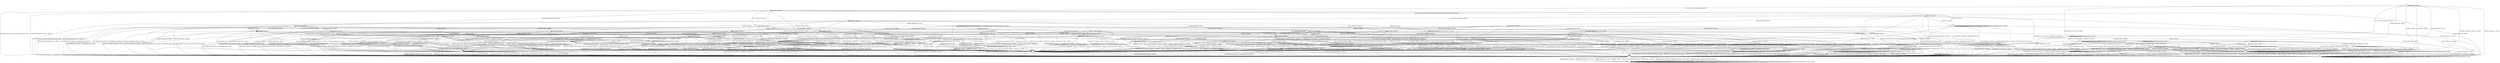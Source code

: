 digraph h12 {
s0 [label="s0"];
s1 [label="s1"];
s2 [label="s2"];
s6 [label="s6"];
s8 [label="s8"];
s35 [label="s35"];
s57 [label="s57"];
s3 [label="s3"];
s4 [label="s4"];
s7 [label="s7"];
s9 [label="s9"];
s10 [label="s10"];
s11 [label="s11"];
s13 [label="s13"];
s41 [label="s41"];
s42 [label="s42"];
s5 [label="s5"];
s12 [label="s12"];
s14 [label="s14"];
s15 [label="s15"];
s16 [label="s16"];
s29 [label="s29"];
s30 [label="s30"];
s36 [label="s36"];
s43 [label="s43"];
s47 [label="s47"];
s58 [label="s58"];
s59 [label="s59"];
s60 [label="s60"];
s17 [label="s17"];
s18 [label="s18"];
s19 [label="s19"];
s31 [label="s31"];
s32 [label="s32"];
s37 [label="s37"];
s38 [label="s38"];
s45 [label="s45"];
s48 [label="s48"];
s49 [label="s49"];
s50 [label="s50"];
s52 [label="s52"];
s56 [label="s56"];
s20 [label="s20"];
s21 [label="s21"];
s22 [label="s22"];
s23 [label="s23"];
s24 [label="s24"];
s25 [label="s25"];
s34 [label="s34"];
s39 [label="s39"];
s51 [label="s51"];
s53 [label="s53"];
s54 [label="s54"];
s26 [label="s26"];
s27 [label="s27"];
s33 [label="s33"];
s40 [label="s40"];
s44 [label="s44"];
s55 [label="s55"];
s28 [label="s28"];
s46 [label="s46"];
s0 -> s1 [label="RSA_CLIENT_HELLO / HELLO_VERIFY_REQUEST"];
s0 -> s2 [label="RSA_CLIENT_KEY_EXCHANGE / TIMEOUT"];
s0 -> s8 [label="CHANGE_CIPHER_SPEC / TIMEOUT"];
s0 -> s35 [label="FINISHED / TIMEOUT"];
s0 -> s0 [label="APPLICATION / TIMEOUT"];
s0 -> s35 [label="CERTIFICATE / TIMEOUT"];
s0 -> s57 [label="EMPTY_CERTIFICATE / TIMEOUT"];
s0 -> s35 [label="CERTIFICATE_VERIFY / TIMEOUT"];
s0 -> s6 [label="Alert(WARNING,CLOSE_NOTIFY) / TIMEOUT"];
s0 -> s6 [label="Alert(FATAL,UNEXPECTED_MESSAGE) / TIMEOUT"];
s1 -> s3 [label="RSA_CLIENT_HELLO / SERVER_HELLO,CERTIFICATE,CERTIFICATE_REQUEST,SERVER_HELLO_DONE"];
s1 -> s4 [label="RSA_CLIENT_KEY_EXCHANGE / TIMEOUT"];
s1 -> s8 [label="CHANGE_CIPHER_SPEC / TIMEOUT"];
s1 -> s9 [label="FINISHED / TIMEOUT"];
s1 -> s1 [label="APPLICATION / TIMEOUT"];
s1 -> s13 [label="CERTIFICATE / TIMEOUT"];
s1 -> s11 [label="EMPTY_CERTIFICATE / TIMEOUT"];
s1 -> s9 [label="CERTIFICATE_VERIFY / TIMEOUT"];
s1 -> s6 [label="Alert(WARNING,CLOSE_NOTIFY) / Alert(WARNING,CLOSE_NOTIFY)"];
s1 -> s6 [label="Alert(FATAL,UNEXPECTED_MESSAGE) / TIMEOUT"];
s2 -> s41 [label="RSA_CLIENT_HELLO / TIMEOUT"];
s2 -> s35 [label="RSA_CLIENT_KEY_EXCHANGE / TIMEOUT"];
s2 -> s10 [label="CHANGE_CIPHER_SPEC / TIMEOUT"];
s2 -> s42 [label="FINISHED / TIMEOUT"];
s2 -> s2 [label="APPLICATION / TIMEOUT"];
s2 -> s57 [label="CERTIFICATE / TIMEOUT"];
s2 -> s57 [label="EMPTY_CERTIFICATE / TIMEOUT"];
s2 -> s2 [label="CERTIFICATE_VERIFY / TIMEOUT"];
s2 -> s6 [label="Alert(WARNING,CLOSE_NOTIFY) / TIMEOUT"];
s2 -> s6 [label="Alert(FATAL,UNEXPECTED_MESSAGE) / TIMEOUT"];
s6 -> s7 [label="RSA_CLIENT_HELLO / TIMEOUT"];
s6 -> s7 [label="RSA_CLIENT_KEY_EXCHANGE / TIMEOUT"];
s6 -> s7 [label="CHANGE_CIPHER_SPEC / TIMEOUT"];
s6 -> s7 [label="FINISHED / TIMEOUT"];
s6 -> s7 [label="APPLICATION / TIMEOUT"];
s6 -> s7 [label="CERTIFICATE / TIMEOUT"];
s6 -> s7 [label="EMPTY_CERTIFICATE / TIMEOUT"];
s6 -> s7 [label="CERTIFICATE_VERIFY / TIMEOUT"];
s6 -> s7 [label="Alert(WARNING,CLOSE_NOTIFY) / TIMEOUT"];
s6 -> s7 [label="Alert(FATAL,UNEXPECTED_MESSAGE) / TIMEOUT"];
s8 -> s8 [label="RSA_CLIENT_HELLO / TIMEOUT"];
s8 -> s8 [label="RSA_CLIENT_KEY_EXCHANGE / TIMEOUT"];
s8 -> s8 [label="CHANGE_CIPHER_SPEC / TIMEOUT"];
s8 -> s8 [label="FINISHED / TIMEOUT"];
s8 -> s8 [label="APPLICATION / TIMEOUT"];
s8 -> s8 [label="CERTIFICATE / TIMEOUT"];
s8 -> s8 [label="EMPTY_CERTIFICATE / TIMEOUT"];
s8 -> s8 [label="CERTIFICATE_VERIFY / TIMEOUT"];
s8 -> s8 [label="Alert(WARNING,CLOSE_NOTIFY) / TIMEOUT"];
s8 -> s8 [label="Alert(FATAL,UNEXPECTED_MESSAGE) / TIMEOUT"];
s35 -> s35 [label="RSA_CLIENT_HELLO / TIMEOUT"];
s35 -> s35 [label="RSA_CLIENT_KEY_EXCHANGE / TIMEOUT"];
s35 -> s8 [label="CHANGE_CIPHER_SPEC / TIMEOUT"];
s35 -> s35 [label="FINISHED / TIMEOUT"];
s35 -> s35 [label="APPLICATION / TIMEOUT"];
s35 -> s35 [label="CERTIFICATE / TIMEOUT"];
s35 -> s35 [label="EMPTY_CERTIFICATE / TIMEOUT"];
s35 -> s35 [label="CERTIFICATE_VERIFY / TIMEOUT"];
s35 -> s6 [label="Alert(WARNING,CLOSE_NOTIFY) / TIMEOUT"];
s35 -> s6 [label="Alert(FATAL,UNEXPECTED_MESSAGE) / TIMEOUT"];
s57 -> s59 [label="RSA_CLIENT_HELLO / TIMEOUT"];
s57 -> s57 [label="RSA_CLIENT_KEY_EXCHANGE / TIMEOUT"];
s57 -> s10 [label="CHANGE_CIPHER_SPEC / TIMEOUT"];
s57 -> s60 [label="FINISHED / TIMEOUT"];
s57 -> s57 [label="APPLICATION / TIMEOUT"];
s57 -> s35 [label="CERTIFICATE / TIMEOUT"];
s57 -> s35 [label="EMPTY_CERTIFICATE / TIMEOUT"];
s57 -> s57 [label="CERTIFICATE_VERIFY / TIMEOUT"];
s57 -> s6 [label="Alert(WARNING,CLOSE_NOTIFY) / TIMEOUT"];
s57 -> s6 [label="Alert(FATAL,UNEXPECTED_MESSAGE) / TIMEOUT"];
s3 -> s6 [label="RSA_CLIENT_HELLO / Alert(FATAL,UNEXPECTED_MESSAGE)"];
s3 -> s14 [label="RSA_CLIENT_KEY_EXCHANGE / TIMEOUT"];
s3 -> s8 [label="CHANGE_CIPHER_SPEC / TIMEOUT"];
s3 -> s9 [label="FINISHED / TIMEOUT"];
s3 -> s3 [label="APPLICATION / TIMEOUT"];
s3 -> s13 [label="CERTIFICATE / TIMEOUT"];
s3 -> s29 [label="EMPTY_CERTIFICATE / TIMEOUT"];
s3 -> s9 [label="CERTIFICATE_VERIFY / TIMEOUT"];
s3 -> s6 [label="Alert(WARNING,CLOSE_NOTIFY) / Alert(WARNING,CLOSE_NOTIFY)"];
s3 -> s6 [label="Alert(FATAL,UNEXPECTED_MESSAGE) / TIMEOUT"];
s4 -> s15 [label="RSA_CLIENT_HELLO / TIMEOUT"];
s4 -> s9 [label="RSA_CLIENT_KEY_EXCHANGE / TIMEOUT"];
s4 -> s5 [label="CHANGE_CIPHER_SPEC / TIMEOUT"];
s4 -> s12 [label="FINISHED / TIMEOUT"];
s4 -> s4 [label="APPLICATION / TIMEOUT"];
s4 -> s47 [label="CERTIFICATE / TIMEOUT"];
s4 -> s47 [label="EMPTY_CERTIFICATE / TIMEOUT"];
s4 -> s36 [label="CERTIFICATE_VERIFY / TIMEOUT"];
s4 -> s6 [label="Alert(WARNING,CLOSE_NOTIFY) / Alert(WARNING,CLOSE_NOTIFY)"];
s4 -> s6 [label="Alert(FATAL,UNEXPECTED_MESSAGE) / TIMEOUT"];
s7 -> s7 [label="RSA_CLIENT_HELLO / SOCKET_CLOSED"];
s7 -> s7 [label="RSA_CLIENT_KEY_EXCHANGE / SOCKET_CLOSED"];
s7 -> s7 [label="CHANGE_CIPHER_SPEC / SOCKET_CLOSED"];
s7 -> s7 [label="FINISHED / SOCKET_CLOSED"];
s7 -> s7 [label="APPLICATION / SOCKET_CLOSED"];
s7 -> s7 [label="CERTIFICATE / SOCKET_CLOSED"];
s7 -> s7 [label="EMPTY_CERTIFICATE / SOCKET_CLOSED"];
s7 -> s7 [label="CERTIFICATE_VERIFY / SOCKET_CLOSED"];
s7 -> s7 [label="Alert(WARNING,CLOSE_NOTIFY) / SOCKET_CLOSED"];
s7 -> s7 [label="Alert(FATAL,UNEXPECTED_MESSAGE) / SOCKET_CLOSED"];
s9 -> s9 [label="RSA_CLIENT_HELLO / TIMEOUT"];
s9 -> s9 [label="RSA_CLIENT_KEY_EXCHANGE / TIMEOUT"];
s9 -> s8 [label="CHANGE_CIPHER_SPEC / TIMEOUT"];
s9 -> s9 [label="FINISHED / TIMEOUT"];
s9 -> s9 [label="APPLICATION / TIMEOUT"];
s9 -> s9 [label="CERTIFICATE / TIMEOUT"];
s9 -> s9 [label="EMPTY_CERTIFICATE / TIMEOUT"];
s9 -> s9 [label="CERTIFICATE_VERIFY / TIMEOUT"];
s9 -> s6 [label="Alert(WARNING,CLOSE_NOTIFY) / Alert(WARNING,CLOSE_NOTIFY)"];
s9 -> s6 [label="Alert(FATAL,UNEXPECTED_MESSAGE) / TIMEOUT"];
s10 -> s6 [label="RSA_CLIENT_HELLO / TIMEOUT"];
s10 -> s6 [label="RSA_CLIENT_KEY_EXCHANGE / TIMEOUT"];
s10 -> s8 [label="CHANGE_CIPHER_SPEC / TIMEOUT"];
s10 -> s6 [label="FINISHED / TIMEOUT"];
s10 -> s10 [label="APPLICATION / TIMEOUT"];
s10 -> s6 [label="CERTIFICATE / TIMEOUT"];
s10 -> s6 [label="EMPTY_CERTIFICATE / TIMEOUT"];
s10 -> s6 [label="CERTIFICATE_VERIFY / TIMEOUT"];
s10 -> s10 [label="Alert(WARNING,CLOSE_NOTIFY) / TIMEOUT"];
s10 -> s10 [label="Alert(FATAL,UNEXPECTED_MESSAGE) / TIMEOUT"];
s11 -> s16 [label="RSA_CLIENT_HELLO / TIMEOUT"];
s11 -> s47 [label="RSA_CLIENT_KEY_EXCHANGE / TIMEOUT"];
s11 -> s5 [label="CHANGE_CIPHER_SPEC / TIMEOUT"];
s11 -> s30 [label="FINISHED / TIMEOUT"];
s11 -> s11 [label="APPLICATION / TIMEOUT"];
s11 -> s9 [label="CERTIFICATE / TIMEOUT"];
s11 -> s9 [label="EMPTY_CERTIFICATE / TIMEOUT"];
s11 -> s43 [label="CERTIFICATE_VERIFY / TIMEOUT"];
s11 -> s6 [label="Alert(WARNING,CLOSE_NOTIFY) / Alert(WARNING,CLOSE_NOTIFY)"];
s11 -> s6 [label="Alert(FATAL,UNEXPECTED_MESSAGE) / TIMEOUT"];
s13 -> s13 [label="RSA_CLIENT_HELLO / TIMEOUT"];
s13 -> s13 [label="RSA_CLIENT_KEY_EXCHANGE / TIMEOUT"];
s13 -> s8 [label="CHANGE_CIPHER_SPEC / TIMEOUT"];
s13 -> s13 [label="FINISHED / TIMEOUT"];
s13 -> s13 [label="APPLICATION / TIMEOUT"];
s13 -> s9 [label="CERTIFICATE / TIMEOUT"];
s13 -> s9 [label="EMPTY_CERTIFICATE / TIMEOUT"];
s13 -> s43 [label="CERTIFICATE_VERIFY / TIMEOUT"];
s13 -> s6 [label="Alert(WARNING,CLOSE_NOTIFY) / Alert(WARNING,CLOSE_NOTIFY)"];
s13 -> s6 [label="Alert(FATAL,UNEXPECTED_MESSAGE) / TIMEOUT"];
s41 -> s35 [label="RSA_CLIENT_HELLO / TIMEOUT"];
s41 -> s35 [label="RSA_CLIENT_KEY_EXCHANGE / TIMEOUT"];
s41 -> s10 [label="CHANGE_CIPHER_SPEC / TIMEOUT"];
s41 -> s58 [label="FINISHED / TIMEOUT"];
s41 -> s41 [label="APPLICATION / TIMEOUT"];
s41 -> s59 [label="CERTIFICATE / TIMEOUT"];
s41 -> s59 [label="EMPTY_CERTIFICATE / TIMEOUT"];
s41 -> s41 [label="CERTIFICATE_VERIFY / TIMEOUT"];
s41 -> s6 [label="Alert(WARNING,CLOSE_NOTIFY) / TIMEOUT"];
s41 -> s6 [label="Alert(FATAL,UNEXPECTED_MESSAGE) / TIMEOUT"];
s42 -> s58 [label="RSA_CLIENT_HELLO / TIMEOUT"];
s42 -> s35 [label="RSA_CLIENT_KEY_EXCHANGE / TIMEOUT"];
s42 -> s10 [label="CHANGE_CIPHER_SPEC / TIMEOUT"];
s42 -> s35 [label="FINISHED / TIMEOUT"];
s42 -> s42 [label="APPLICATION / TIMEOUT"];
s42 -> s60 [label="CERTIFICATE / TIMEOUT"];
s42 -> s60 [label="EMPTY_CERTIFICATE / TIMEOUT"];
s42 -> s42 [label="CERTIFICATE_VERIFY / TIMEOUT"];
s42 -> s6 [label="Alert(WARNING,CLOSE_NOTIFY) / TIMEOUT"];
s42 -> s6 [label="Alert(FATAL,UNEXPECTED_MESSAGE) / TIMEOUT"];
s5 -> s6 [label="RSA_CLIENT_HELLO / Alert(FATAL,UNEXPECTED_MESSAGE)"];
s5 -> s6 [label="RSA_CLIENT_KEY_EXCHANGE / Alert(FATAL,UNEXPECTED_MESSAGE)"];
s5 -> s8 [label="CHANGE_CIPHER_SPEC / TIMEOUT"];
s5 -> s6 [label="FINISHED / Alert(FATAL,UNEXPECTED_MESSAGE)"];
s5 -> s5 [label="APPLICATION / TIMEOUT"];
s5 -> s6 [label="CERTIFICATE / Alert(FATAL,UNEXPECTED_MESSAGE)"];
s5 -> s6 [label="EMPTY_CERTIFICATE / Alert(FATAL,UNEXPECTED_MESSAGE)"];
s5 -> s6 [label="CERTIFICATE_VERIFY / Alert(FATAL,UNEXPECTED_MESSAGE)"];
s5 -> s5 [label="Alert(WARNING,CLOSE_NOTIFY) / TIMEOUT"];
s5 -> s5 [label="Alert(FATAL,UNEXPECTED_MESSAGE) / TIMEOUT"];
s12 -> s17 [label="RSA_CLIENT_HELLO / TIMEOUT"];
s12 -> s9 [label="RSA_CLIENT_KEY_EXCHANGE / TIMEOUT"];
s12 -> s5 [label="CHANGE_CIPHER_SPEC / TIMEOUT"];
s12 -> s9 [label="FINISHED / TIMEOUT"];
s12 -> s12 [label="APPLICATION / TIMEOUT"];
s12 -> s48 [label="CERTIFICATE / TIMEOUT"];
s12 -> s48 [label="EMPTY_CERTIFICATE / TIMEOUT"];
s12 -> s37 [label="CERTIFICATE_VERIFY / TIMEOUT"];
s12 -> s6 [label="Alert(WARNING,CLOSE_NOTIFY) / Alert(WARNING,CLOSE_NOTIFY)"];
s12 -> s6 [label="Alert(FATAL,UNEXPECTED_MESSAGE) / TIMEOUT"];
s14 -> s15 [label="RSA_CLIENT_HELLO / TIMEOUT"];
s14 -> s9 [label="RSA_CLIENT_KEY_EXCHANGE / TIMEOUT"];
s14 -> s18 [label="CHANGE_CIPHER_SPEC / TIMEOUT"];
s14 -> s12 [label="FINISHED / TIMEOUT"];
s14 -> s14 [label="APPLICATION / TIMEOUT"];
s14 -> s31 [label="CERTIFICATE / TIMEOUT"];
s14 -> s38 [label="EMPTY_CERTIFICATE / TIMEOUT"];
s14 -> s19 [label="CERTIFICATE_VERIFY / TIMEOUT"];
s14 -> s6 [label="Alert(WARNING,CLOSE_NOTIFY) / Alert(WARNING,CLOSE_NOTIFY)"];
s14 -> s6 [label="Alert(FATAL,UNEXPECTED_MESSAGE) / TIMEOUT"];
s15 -> s9 [label="RSA_CLIENT_HELLO / TIMEOUT"];
s15 -> s9 [label="RSA_CLIENT_KEY_EXCHANGE / TIMEOUT"];
s15 -> s5 [label="CHANGE_CIPHER_SPEC / TIMEOUT"];
s15 -> s17 [label="FINISHED / TIMEOUT"];
s15 -> s15 [label="APPLICATION / TIMEOUT"];
s15 -> s52 [label="CERTIFICATE / TIMEOUT"];
s15 -> s52 [label="EMPTY_CERTIFICATE / TIMEOUT"];
s15 -> s56 [label="CERTIFICATE_VERIFY / TIMEOUT"];
s15 -> s6 [label="Alert(WARNING,CLOSE_NOTIFY) / Alert(WARNING,CLOSE_NOTIFY)"];
s15 -> s6 [label="Alert(FATAL,UNEXPECTED_MESSAGE) / TIMEOUT"];
s16 -> s9 [label="RSA_CLIENT_HELLO / TIMEOUT"];
s16 -> s52 [label="RSA_CLIENT_KEY_EXCHANGE / TIMEOUT"];
s16 -> s5 [label="CHANGE_CIPHER_SPEC / TIMEOUT"];
s16 -> s32 [label="FINISHED / TIMEOUT"];
s16 -> s16 [label="APPLICATION / TIMEOUT"];
s16 -> s9 [label="CERTIFICATE / TIMEOUT"];
s16 -> s9 [label="EMPTY_CERTIFICATE / TIMEOUT"];
s16 -> s16 [label="CERTIFICATE_VERIFY / TIMEOUT"];
s16 -> s6 [label="Alert(WARNING,CLOSE_NOTIFY) / Alert(WARNING,CLOSE_NOTIFY)"];
s16 -> s6 [label="Alert(FATAL,UNEXPECTED_MESSAGE) / TIMEOUT"];
s29 -> s16 [label="RSA_CLIENT_HELLO / TIMEOUT"];
s29 -> s38 [label="RSA_CLIENT_KEY_EXCHANGE / TIMEOUT"];
s29 -> s5 [label="CHANGE_CIPHER_SPEC / TIMEOUT"];
s29 -> s30 [label="FINISHED / TIMEOUT"];
s29 -> s29 [label="APPLICATION / TIMEOUT"];
s29 -> s9 [label="CERTIFICATE / TIMEOUT"];
s29 -> s9 [label="EMPTY_CERTIFICATE / TIMEOUT"];
s29 -> s49 [label="CERTIFICATE_VERIFY / TIMEOUT"];
s29 -> s6 [label="Alert(WARNING,CLOSE_NOTIFY) / Alert(WARNING,CLOSE_NOTIFY)"];
s29 -> s6 [label="Alert(FATAL,UNEXPECTED_MESSAGE) / TIMEOUT"];
s30 -> s32 [label="RSA_CLIENT_HELLO / TIMEOUT"];
s30 -> s48 [label="RSA_CLIENT_KEY_EXCHANGE / TIMEOUT"];
s30 -> s5 [label="CHANGE_CIPHER_SPEC / TIMEOUT"];
s30 -> s9 [label="FINISHED / TIMEOUT"];
s30 -> s30 [label="APPLICATION / TIMEOUT"];
s30 -> s9 [label="CERTIFICATE / TIMEOUT"];
s30 -> s9 [label="EMPTY_CERTIFICATE / TIMEOUT"];
s30 -> s45 [label="CERTIFICATE_VERIFY / TIMEOUT"];
s30 -> s6 [label="Alert(WARNING,CLOSE_NOTIFY) / Alert(WARNING,CLOSE_NOTIFY)"];
s30 -> s6 [label="Alert(FATAL,UNEXPECTED_MESSAGE) / TIMEOUT"];
s36 -> s56 [label="RSA_CLIENT_HELLO / TIMEOUT"];
s36 -> s9 [label="RSA_CLIENT_KEY_EXCHANGE / TIMEOUT"];
s36 -> s5 [label="CHANGE_CIPHER_SPEC / TIMEOUT"];
s36 -> s37 [label="FINISHED / TIMEOUT"];
s36 -> s36 [label="APPLICATION / TIMEOUT"];
s36 -> s50 [label="CERTIFICATE / TIMEOUT"];
s36 -> s50 [label="EMPTY_CERTIFICATE / TIMEOUT"];
s36 -> s9 [label="CERTIFICATE_VERIFY / TIMEOUT"];
s36 -> s6 [label="Alert(WARNING,CLOSE_NOTIFY) / Alert(WARNING,CLOSE_NOTIFY)"];
s36 -> s6 [label="Alert(FATAL,UNEXPECTED_MESSAGE) / TIMEOUT"];
s43 -> s16 [label="RSA_CLIENT_HELLO / TIMEOUT"];
s43 -> s50 [label="RSA_CLIENT_KEY_EXCHANGE / TIMEOUT"];
s43 -> s5 [label="CHANGE_CIPHER_SPEC / TIMEOUT"];
s43 -> s45 [label="FINISHED / TIMEOUT"];
s43 -> s43 [label="APPLICATION / TIMEOUT"];
s43 -> s9 [label="CERTIFICATE / TIMEOUT"];
s43 -> s9 [label="EMPTY_CERTIFICATE / TIMEOUT"];
s43 -> s9 [label="CERTIFICATE_VERIFY / TIMEOUT"];
s43 -> s6 [label="Alert(WARNING,CLOSE_NOTIFY) / Alert(WARNING,CLOSE_NOTIFY)"];
s43 -> s6 [label="Alert(FATAL,UNEXPECTED_MESSAGE) / TIMEOUT"];
s47 -> s52 [label="RSA_CLIENT_HELLO / TIMEOUT"];
s47 -> s9 [label="RSA_CLIENT_KEY_EXCHANGE / TIMEOUT"];
s47 -> s5 [label="CHANGE_CIPHER_SPEC / TIMEOUT"];
s47 -> s48 [label="FINISHED / TIMEOUT"];
s47 -> s47 [label="APPLICATION / TIMEOUT"];
s47 -> s9 [label="CERTIFICATE / TIMEOUT"];
s47 -> s9 [label="EMPTY_CERTIFICATE / TIMEOUT"];
s47 -> s50 [label="CERTIFICATE_VERIFY / TIMEOUT"];
s47 -> s6 [label="Alert(WARNING,CLOSE_NOTIFY) / Alert(WARNING,CLOSE_NOTIFY)"];
s47 -> s6 [label="Alert(FATAL,UNEXPECTED_MESSAGE) / TIMEOUT"];
s58 -> s35 [label="RSA_CLIENT_HELLO / TIMEOUT"];
s58 -> s35 [label="RSA_CLIENT_KEY_EXCHANGE / TIMEOUT"];
s58 -> s10 [label="CHANGE_CIPHER_SPEC / TIMEOUT"];
s58 -> s35 [label="FINISHED / TIMEOUT"];
s58 -> s58 [label="APPLICATION / TIMEOUT"];
s58 -> s35 [label="CERTIFICATE / TIMEOUT"];
s58 -> s35 [label="EMPTY_CERTIFICATE / TIMEOUT"];
s58 -> s58 [label="CERTIFICATE_VERIFY / TIMEOUT"];
s58 -> s6 [label="Alert(WARNING,CLOSE_NOTIFY) / TIMEOUT"];
s58 -> s6 [label="Alert(FATAL,UNEXPECTED_MESSAGE) / TIMEOUT"];
s59 -> s35 [label="RSA_CLIENT_HELLO / TIMEOUT"];
s59 -> s35 [label="RSA_CLIENT_KEY_EXCHANGE / TIMEOUT"];
s59 -> s10 [label="CHANGE_CIPHER_SPEC / TIMEOUT"];
s59 -> s35 [label="FINISHED / TIMEOUT"];
s59 -> s59 [label="APPLICATION / TIMEOUT"];
s59 -> s35 [label="CERTIFICATE / TIMEOUT"];
s59 -> s35 [label="EMPTY_CERTIFICATE / TIMEOUT"];
s59 -> s59 [label="CERTIFICATE_VERIFY / TIMEOUT"];
s59 -> s6 [label="Alert(WARNING,CLOSE_NOTIFY) / TIMEOUT"];
s59 -> s6 [label="Alert(FATAL,UNEXPECTED_MESSAGE) / TIMEOUT"];
s60 -> s35 [label="RSA_CLIENT_HELLO / TIMEOUT"];
s60 -> s35 [label="RSA_CLIENT_KEY_EXCHANGE / TIMEOUT"];
s60 -> s10 [label="CHANGE_CIPHER_SPEC / TIMEOUT"];
s60 -> s35 [label="FINISHED / TIMEOUT"];
s60 -> s60 [label="APPLICATION / TIMEOUT"];
s60 -> s35 [label="CERTIFICATE / TIMEOUT"];
s60 -> s35 [label="EMPTY_CERTIFICATE / TIMEOUT"];
s60 -> s60 [label="CERTIFICATE_VERIFY / TIMEOUT"];
s60 -> s6 [label="Alert(WARNING,CLOSE_NOTIFY) / TIMEOUT"];
s60 -> s6 [label="Alert(FATAL,UNEXPECTED_MESSAGE) / TIMEOUT"];
s17 -> s9 [label="RSA_CLIENT_HELLO / TIMEOUT"];
s17 -> s9 [label="RSA_CLIENT_KEY_EXCHANGE / TIMEOUT"];
s17 -> s5 [label="CHANGE_CIPHER_SPEC / TIMEOUT"];
s17 -> s9 [label="FINISHED / TIMEOUT"];
s17 -> s17 [label="APPLICATION / TIMEOUT"];
s17 -> s53 [label="CERTIFICATE / TIMEOUT"];
s17 -> s53 [label="EMPTY_CERTIFICATE / TIMEOUT"];
s17 -> s17 [label="CERTIFICATE_VERIFY / TIMEOUT"];
s17 -> s6 [label="Alert(WARNING,CLOSE_NOTIFY) / Alert(WARNING,CLOSE_NOTIFY)"];
s17 -> s6 [label="Alert(FATAL,UNEXPECTED_MESSAGE) / TIMEOUT"];
s18 -> s15 [label="RSA_CLIENT_HELLO / TIMEOUT"];
s18 -> s9 [label="RSA_CLIENT_KEY_EXCHANGE / TIMEOUT"];
s18 -> s8 [label="CHANGE_CIPHER_SPEC / TIMEOUT"];
s18 -> s20 [label="FINISHED / CHANGE_CIPHER_SPEC,FINISHED,CHANGE_CIPHER_SPEC,FINISHED"];
s18 -> s18 [label="APPLICATION / TIMEOUT"];
s18 -> s21 [label="CERTIFICATE / TIMEOUT"];
s18 -> s22 [label="EMPTY_CERTIFICATE / TIMEOUT"];
s18 -> s19 [label="CERTIFICATE_VERIFY / TIMEOUT"];
s18 -> s18 [label="Alert(WARNING,CLOSE_NOTIFY) / TIMEOUT"];
s18 -> s18 [label="Alert(FATAL,UNEXPECTED_MESSAGE) / TIMEOUT"];
s19 -> s39 [label="RSA_CLIENT_HELLO / TIMEOUT"];
s19 -> s9 [label="RSA_CLIENT_KEY_EXCHANGE / TIMEOUT"];
s19 -> s23 [label="CHANGE_CIPHER_SPEC / TIMEOUT"];
s19 -> s24 [label="FINISHED / TIMEOUT"];
s19 -> s19 [label="APPLICATION / TIMEOUT"];
s19 -> s25 [label="CERTIFICATE / TIMEOUT"];
s19 -> s25 [label="EMPTY_CERTIFICATE / TIMEOUT"];
s19 -> s9 [label="CERTIFICATE_VERIFY / TIMEOUT"];
s19 -> s6 [label="Alert(WARNING,CLOSE_NOTIFY) / Alert(WARNING,CLOSE_NOTIFY)"];
s19 -> s6 [label="Alert(FATAL,UNEXPECTED_MESSAGE) / TIMEOUT"];
s31 -> s52 [label="RSA_CLIENT_HELLO / TIMEOUT"];
s31 -> s9 [label="RSA_CLIENT_KEY_EXCHANGE / TIMEOUT"];
s31 -> s34 [label="CHANGE_CIPHER_SPEC / TIMEOUT"];
s31 -> s48 [label="FINISHED / TIMEOUT"];
s31 -> s31 [label="APPLICATION / TIMEOUT"];
s31 -> s9 [label="CERTIFICATE / TIMEOUT"];
s31 -> s9 [label="EMPTY_CERTIFICATE / TIMEOUT"];
s31 -> s31 [label="CERTIFICATE_VERIFY / TIMEOUT"];
s31 -> s6 [label="Alert(WARNING,CLOSE_NOTIFY) / Alert(WARNING,CLOSE_NOTIFY)"];
s31 -> s6 [label="Alert(FATAL,UNEXPECTED_MESSAGE) / TIMEOUT"];
s32 -> s9 [label="RSA_CLIENT_HELLO / TIMEOUT"];
s32 -> s53 [label="RSA_CLIENT_KEY_EXCHANGE / TIMEOUT"];
s32 -> s5 [label="CHANGE_CIPHER_SPEC / TIMEOUT"];
s32 -> s9 [label="FINISHED / TIMEOUT"];
s32 -> s32 [label="APPLICATION / TIMEOUT"];
s32 -> s9 [label="CERTIFICATE / TIMEOUT"];
s32 -> s9 [label="EMPTY_CERTIFICATE / TIMEOUT"];
s32 -> s32 [label="CERTIFICATE_VERIFY / TIMEOUT"];
s32 -> s6 [label="Alert(WARNING,CLOSE_NOTIFY) / Alert(WARNING,CLOSE_NOTIFY)"];
s32 -> s6 [label="Alert(FATAL,UNEXPECTED_MESSAGE) / TIMEOUT"];
s37 -> s17 [label="RSA_CLIENT_HELLO / TIMEOUT"];
s37 -> s9 [label="RSA_CLIENT_KEY_EXCHANGE / TIMEOUT"];
s37 -> s5 [label="CHANGE_CIPHER_SPEC / TIMEOUT"];
s37 -> s9 [label="FINISHED / TIMEOUT"];
s37 -> s37 [label="APPLICATION / TIMEOUT"];
s37 -> s51 [label="CERTIFICATE / TIMEOUT"];
s37 -> s51 [label="EMPTY_CERTIFICATE / TIMEOUT"];
s37 -> s9 [label="CERTIFICATE_VERIFY / TIMEOUT"];
s37 -> s6 [label="Alert(WARNING,CLOSE_NOTIFY) / Alert(WARNING,CLOSE_NOTIFY)"];
s37 -> s6 [label="Alert(FATAL,UNEXPECTED_MESSAGE) / TIMEOUT"];
s38 -> s52 [label="RSA_CLIENT_HELLO / TIMEOUT"];
s38 -> s9 [label="RSA_CLIENT_KEY_EXCHANGE / TIMEOUT"];
s38 -> s34 [label="CHANGE_CIPHER_SPEC / TIMEOUT"];
s38 -> s48 [label="FINISHED / TIMEOUT"];
s38 -> s38 [label="APPLICATION / TIMEOUT"];
s38 -> s9 [label="CERTIFICATE / TIMEOUT"];
s38 -> s9 [label="EMPTY_CERTIFICATE / TIMEOUT"];
s38 -> s25 [label="CERTIFICATE_VERIFY / TIMEOUT"];
s38 -> s6 [label="Alert(WARNING,CLOSE_NOTIFY) / Alert(WARNING,CLOSE_NOTIFY)"];
s38 -> s6 [label="Alert(FATAL,UNEXPECTED_MESSAGE) / TIMEOUT"];
s45 -> s32 [label="RSA_CLIENT_HELLO / TIMEOUT"];
s45 -> s51 [label="RSA_CLIENT_KEY_EXCHANGE / TIMEOUT"];
s45 -> s5 [label="CHANGE_CIPHER_SPEC / TIMEOUT"];
s45 -> s9 [label="FINISHED / TIMEOUT"];
s45 -> s45 [label="APPLICATION / TIMEOUT"];
s45 -> s9 [label="CERTIFICATE / TIMEOUT"];
s45 -> s9 [label="EMPTY_CERTIFICATE / TIMEOUT"];
s45 -> s9 [label="CERTIFICATE_VERIFY / TIMEOUT"];
s45 -> s6 [label="Alert(WARNING,CLOSE_NOTIFY) / Alert(WARNING,CLOSE_NOTIFY)"];
s45 -> s6 [label="Alert(FATAL,UNEXPECTED_MESSAGE) / TIMEOUT"];
s48 -> s53 [label="RSA_CLIENT_HELLO / TIMEOUT"];
s48 -> s9 [label="RSA_CLIENT_KEY_EXCHANGE / TIMEOUT"];
s48 -> s5 [label="CHANGE_CIPHER_SPEC / TIMEOUT"];
s48 -> s9 [label="FINISHED / TIMEOUT"];
s48 -> s48 [label="APPLICATION / TIMEOUT"];
s48 -> s9 [label="CERTIFICATE / TIMEOUT"];
s48 -> s9 [label="EMPTY_CERTIFICATE / TIMEOUT"];
s48 -> s51 [label="CERTIFICATE_VERIFY / TIMEOUT"];
s48 -> s6 [label="Alert(WARNING,CLOSE_NOTIFY) / Alert(WARNING,CLOSE_NOTIFY)"];
s48 -> s6 [label="Alert(FATAL,UNEXPECTED_MESSAGE) / TIMEOUT"];
s49 -> s54 [label="RSA_CLIENT_HELLO / TIMEOUT"];
s49 -> s25 [label="RSA_CLIENT_KEY_EXCHANGE / TIMEOUT"];
s49 -> s23 [label="CHANGE_CIPHER_SPEC / TIMEOUT"];
s49 -> s49 [label="FINISHED / TIMEOUT"];
s49 -> s49 [label="APPLICATION / TIMEOUT"];
s49 -> s9 [label="CERTIFICATE / TIMEOUT"];
s49 -> s9 [label="EMPTY_CERTIFICATE / TIMEOUT"];
s49 -> s9 [label="CERTIFICATE_VERIFY / TIMEOUT"];
s49 -> s6 [label="Alert(WARNING,CLOSE_NOTIFY) / Alert(WARNING,CLOSE_NOTIFY)"];
s49 -> s6 [label="Alert(FATAL,UNEXPECTED_MESSAGE) / TIMEOUT"];
s50 -> s52 [label="RSA_CLIENT_HELLO / TIMEOUT"];
s50 -> s9 [label="RSA_CLIENT_KEY_EXCHANGE / TIMEOUT"];
s50 -> s5 [label="CHANGE_CIPHER_SPEC / TIMEOUT"];
s50 -> s51 [label="FINISHED / TIMEOUT"];
s50 -> s50 [label="APPLICATION / TIMEOUT"];
s50 -> s9 [label="CERTIFICATE / TIMEOUT"];
s50 -> s9 [label="EMPTY_CERTIFICATE / TIMEOUT"];
s50 -> s9 [label="CERTIFICATE_VERIFY / TIMEOUT"];
s50 -> s6 [label="Alert(WARNING,CLOSE_NOTIFY) / Alert(WARNING,CLOSE_NOTIFY)"];
s50 -> s6 [label="Alert(FATAL,UNEXPECTED_MESSAGE) / TIMEOUT"];
s52 -> s9 [label="RSA_CLIENT_HELLO / TIMEOUT"];
s52 -> s9 [label="RSA_CLIENT_KEY_EXCHANGE / TIMEOUT"];
s52 -> s5 [label="CHANGE_CIPHER_SPEC / TIMEOUT"];
s52 -> s53 [label="FINISHED / TIMEOUT"];
s52 -> s52 [label="APPLICATION / TIMEOUT"];
s52 -> s9 [label="CERTIFICATE / TIMEOUT"];
s52 -> s9 [label="EMPTY_CERTIFICATE / TIMEOUT"];
s52 -> s52 [label="CERTIFICATE_VERIFY / TIMEOUT"];
s52 -> s6 [label="Alert(WARNING,CLOSE_NOTIFY) / Alert(WARNING,CLOSE_NOTIFY)"];
s52 -> s6 [label="Alert(FATAL,UNEXPECTED_MESSAGE) / TIMEOUT"];
s56 -> s9 [label="RSA_CLIENT_HELLO / TIMEOUT"];
s56 -> s9 [label="RSA_CLIENT_KEY_EXCHANGE / TIMEOUT"];
s56 -> s5 [label="CHANGE_CIPHER_SPEC / TIMEOUT"];
s56 -> s17 [label="FINISHED / TIMEOUT"];
s56 -> s56 [label="APPLICATION / TIMEOUT"];
s56 -> s52 [label="CERTIFICATE / TIMEOUT"];
s56 -> s52 [label="EMPTY_CERTIFICATE / TIMEOUT"];
s56 -> s9 [label="CERTIFICATE_VERIFY / TIMEOUT"];
s56 -> s6 [label="Alert(WARNING,CLOSE_NOTIFY) / Alert(WARNING,CLOSE_NOTIFY)"];
s56 -> s6 [label="Alert(FATAL,UNEXPECTED_MESSAGE) / TIMEOUT"];
s20 -> s20 [label="RSA_CLIENT_HELLO / TIMEOUT"];
s20 -> s20 [label="RSA_CLIENT_KEY_EXCHANGE / TIMEOUT"];
s20 -> s8 [label="CHANGE_CIPHER_SPEC / TIMEOUT"];
s20 -> s20 [label="FINISHED / TIMEOUT"];
s20 -> s6 [label="APPLICATION / APPLICATION"];
s20 -> s20 [label="CERTIFICATE / TIMEOUT"];
s20 -> s20 [label="EMPTY_CERTIFICATE / TIMEOUT"];
s20 -> s20 [label="CERTIFICATE_VERIFY / TIMEOUT"];
s20 -> s6 [label="Alert(WARNING,CLOSE_NOTIFY) / TIMEOUT"];
s20 -> s6 [label="Alert(FATAL,UNEXPECTED_MESSAGE) / TIMEOUT"];
s21 -> s52 [label="RSA_CLIENT_HELLO / TIMEOUT"];
s21 -> s9 [label="RSA_CLIENT_KEY_EXCHANGE / TIMEOUT"];
s21 -> s5 [label="CHANGE_CIPHER_SPEC / TIMEOUT"];
s21 -> s26 [label="FINISHED / TIMEOUT"];
s21 -> s9 [label="APPLICATION / TIMEOUT"];
s21 -> s9 [label="CERTIFICATE / TIMEOUT"];
s21 -> s9 [label="EMPTY_CERTIFICATE / TIMEOUT"];
s21 -> s27 [label="CERTIFICATE_VERIFY / TIMEOUT"];
s21 -> s6 [label="Alert(WARNING,CLOSE_NOTIFY) / Alert(WARNING,CLOSE_NOTIFY)"];
s21 -> s6 [label="Alert(FATAL,UNEXPECTED_MESSAGE) / TIMEOUT"];
s22 -> s52 [label="RSA_CLIENT_HELLO / TIMEOUT"];
s22 -> s9 [label="RSA_CLIENT_KEY_EXCHANGE / TIMEOUT"];
s22 -> s5 [label="CHANGE_CIPHER_SPEC / TIMEOUT"];
s22 -> s26 [label="FINISHED / TIMEOUT"];
s22 -> s9 [label="APPLICATION / TIMEOUT"];
s22 -> s9 [label="CERTIFICATE / TIMEOUT"];
s22 -> s9 [label="EMPTY_CERTIFICATE / TIMEOUT"];
s22 -> s25 [label="CERTIFICATE_VERIFY / TIMEOUT"];
s22 -> s6 [label="Alert(WARNING,CLOSE_NOTIFY) / Alert(WARNING,CLOSE_NOTIFY)"];
s22 -> s6 [label="Alert(FATAL,UNEXPECTED_MESSAGE) / TIMEOUT"];
s23 -> s6 [label="RSA_CLIENT_HELLO / Alert(FATAL,HANDSHAKE_FAILURE)"];
s23 -> s6 [label="RSA_CLIENT_KEY_EXCHANGE / Alert(FATAL,HANDSHAKE_FAILURE)"];
s23 -> s8 [label="CHANGE_CIPHER_SPEC / TIMEOUT"];
s23 -> s6 [label="FINISHED / Alert(FATAL,HANDSHAKE_FAILURE)"];
s23 -> s23 [label="APPLICATION / TIMEOUT"];
s23 -> s6 [label="CERTIFICATE / Alert(FATAL,HANDSHAKE_FAILURE)"];
s23 -> s6 [label="EMPTY_CERTIFICATE / Alert(FATAL,HANDSHAKE_FAILURE)"];
s23 -> s6 [label="CERTIFICATE_VERIFY / Alert(FATAL,HANDSHAKE_FAILURE)"];
s23 -> s23 [label="Alert(WARNING,CLOSE_NOTIFY) / TIMEOUT"];
s23 -> s23 [label="Alert(FATAL,UNEXPECTED_MESSAGE) / TIMEOUT"];
s24 -> s40 [label="RSA_CLIENT_HELLO / TIMEOUT"];
s24 -> s9 [label="RSA_CLIENT_KEY_EXCHANGE / TIMEOUT"];
s24 -> s23 [label="CHANGE_CIPHER_SPEC / TIMEOUT"];
s24 -> s9 [label="FINISHED / TIMEOUT"];
s24 -> s24 [label="APPLICATION / TIMEOUT"];
s24 -> s33 [label="CERTIFICATE / TIMEOUT"];
s24 -> s33 [label="EMPTY_CERTIFICATE / TIMEOUT"];
s24 -> s9 [label="CERTIFICATE_VERIFY / TIMEOUT"];
s24 -> s6 [label="Alert(WARNING,CLOSE_NOTIFY) / Alert(WARNING,CLOSE_NOTIFY)"];
s24 -> s6 [label="Alert(FATAL,UNEXPECTED_MESSAGE) / TIMEOUT"];
s25 -> s44 [label="RSA_CLIENT_HELLO / TIMEOUT"];
s25 -> s9 [label="RSA_CLIENT_KEY_EXCHANGE / TIMEOUT"];
s25 -> s23 [label="CHANGE_CIPHER_SPEC / TIMEOUT"];
s25 -> s33 [label="FINISHED / TIMEOUT"];
s25 -> s25 [label="APPLICATION / TIMEOUT"];
s25 -> s9 [label="CERTIFICATE / TIMEOUT"];
s25 -> s9 [label="EMPTY_CERTIFICATE / TIMEOUT"];
s25 -> s9 [label="CERTIFICATE_VERIFY / TIMEOUT"];
s25 -> s6 [label="Alert(WARNING,CLOSE_NOTIFY) / Alert(WARNING,CLOSE_NOTIFY)"];
s25 -> s6 [label="Alert(FATAL,UNEXPECTED_MESSAGE) / TIMEOUT"];
s34 -> s9 [label="RSA_CLIENT_HELLO / TIMEOUT"];
s34 -> s9 [label="RSA_CLIENT_KEY_EXCHANGE / TIMEOUT"];
s34 -> s8 [label="CHANGE_CIPHER_SPEC / TIMEOUT"];
s34 -> s20 [label="FINISHED / CHANGE_CIPHER_SPEC,FINISHED,CHANGE_CIPHER_SPEC,FINISHED"];
s34 -> s34 [label="APPLICATION / TIMEOUT"];
s34 -> s9 [label="CERTIFICATE / TIMEOUT"];
s34 -> s9 [label="EMPTY_CERTIFICATE / TIMEOUT"];
s34 -> s9 [label="CERTIFICATE_VERIFY / TIMEOUT"];
s34 -> s34 [label="Alert(WARNING,CLOSE_NOTIFY) / TIMEOUT"];
s34 -> s34 [label="Alert(FATAL,UNEXPECTED_MESSAGE) / TIMEOUT"];
s39 -> s9 [label="RSA_CLIENT_HELLO / TIMEOUT"];
s39 -> s9 [label="RSA_CLIENT_KEY_EXCHANGE / TIMEOUT"];
s39 -> s23 [label="CHANGE_CIPHER_SPEC / TIMEOUT"];
s39 -> s40 [label="FINISHED / TIMEOUT"];
s39 -> s39 [label="APPLICATION / TIMEOUT"];
s39 -> s44 [label="CERTIFICATE / TIMEOUT"];
s39 -> s44 [label="EMPTY_CERTIFICATE / TIMEOUT"];
s39 -> s9 [label="CERTIFICATE_VERIFY / TIMEOUT"];
s39 -> s6 [label="Alert(WARNING,CLOSE_NOTIFY) / Alert(WARNING,CLOSE_NOTIFY)"];
s39 -> s6 [label="Alert(FATAL,UNEXPECTED_MESSAGE) / TIMEOUT"];
s51 -> s53 [label="RSA_CLIENT_HELLO / TIMEOUT"];
s51 -> s9 [label="RSA_CLIENT_KEY_EXCHANGE / TIMEOUT"];
s51 -> s5 [label="CHANGE_CIPHER_SPEC / TIMEOUT"];
s51 -> s9 [label="FINISHED / TIMEOUT"];
s51 -> s51 [label="APPLICATION / TIMEOUT"];
s51 -> s9 [label="CERTIFICATE / TIMEOUT"];
s51 -> s9 [label="EMPTY_CERTIFICATE / TIMEOUT"];
s51 -> s9 [label="CERTIFICATE_VERIFY / TIMEOUT"];
s51 -> s6 [label="Alert(WARNING,CLOSE_NOTIFY) / Alert(WARNING,CLOSE_NOTIFY)"];
s51 -> s6 [label="Alert(FATAL,UNEXPECTED_MESSAGE) / TIMEOUT"];
s53 -> s9 [label="RSA_CLIENT_HELLO / TIMEOUT"];
s53 -> s9 [label="RSA_CLIENT_KEY_EXCHANGE / TIMEOUT"];
s53 -> s5 [label="CHANGE_CIPHER_SPEC / TIMEOUT"];
s53 -> s9 [label="FINISHED / TIMEOUT"];
s53 -> s53 [label="APPLICATION / TIMEOUT"];
s53 -> s9 [label="CERTIFICATE / TIMEOUT"];
s53 -> s9 [label="EMPTY_CERTIFICATE / TIMEOUT"];
s53 -> s53 [label="CERTIFICATE_VERIFY / TIMEOUT"];
s53 -> s6 [label="Alert(WARNING,CLOSE_NOTIFY) / Alert(WARNING,CLOSE_NOTIFY)"];
s53 -> s6 [label="Alert(FATAL,UNEXPECTED_MESSAGE) / TIMEOUT"];
s54 -> s9 [label="RSA_CLIENT_HELLO / TIMEOUT"];
s54 -> s44 [label="RSA_CLIENT_KEY_EXCHANGE / TIMEOUT"];
s54 -> s23 [label="CHANGE_CIPHER_SPEC / TIMEOUT"];
s54 -> s55 [label="FINISHED / TIMEOUT"];
s54 -> s54 [label="APPLICATION / TIMEOUT"];
s54 -> s9 [label="CERTIFICATE / TIMEOUT"];
s54 -> s9 [label="EMPTY_CERTIFICATE / TIMEOUT"];
s54 -> s9 [label="CERTIFICATE_VERIFY / TIMEOUT"];
s54 -> s6 [label="Alert(WARNING,CLOSE_NOTIFY) / Alert(WARNING,CLOSE_NOTIFY)"];
s54 -> s6 [label="Alert(FATAL,UNEXPECTED_MESSAGE) / TIMEOUT"];
s26 -> s26 [label="RSA_CLIENT_HELLO / TIMEOUT"];
s26 -> s9 [label="RSA_CLIENT_KEY_EXCHANGE / TIMEOUT"];
s26 -> s28 [label="CHANGE_CIPHER_SPEC / TIMEOUT"];
s26 -> s9 [label="FINISHED / TIMEOUT"];
s26 -> s9 [label="APPLICATION / TIMEOUT"];
s26 -> s9 [label="CERTIFICATE / TIMEOUT"];
s26 -> s9 [label="EMPTY_CERTIFICATE / TIMEOUT"];
s26 -> s26 [label="CERTIFICATE_VERIFY / TIMEOUT"];
s26 -> s6 [label="Alert(WARNING,CLOSE_NOTIFY) / Alert(WARNING,CLOSE_NOTIFY)"];
s26 -> s6 [label="Alert(FATAL,UNEXPECTED_MESSAGE) / TIMEOUT"];
s27 -> s52 [label="RSA_CLIENT_HELLO / TIMEOUT"];
s27 -> s9 [label="RSA_CLIENT_KEY_EXCHANGE / TIMEOUT"];
s27 -> s5 [label="CHANGE_CIPHER_SPEC / TIMEOUT"];
s27 -> s26 [label="FINISHED / TIMEOUT"];
s27 -> s9 [label="APPLICATION / TIMEOUT"];
s27 -> s9 [label="CERTIFICATE / TIMEOUT"];
s27 -> s9 [label="EMPTY_CERTIFICATE / TIMEOUT"];
s27 -> s9 [label="CERTIFICATE_VERIFY / TIMEOUT"];
s27 -> s6 [label="Alert(WARNING,CLOSE_NOTIFY) / Alert(WARNING,CLOSE_NOTIFY)"];
s27 -> s6 [label="Alert(FATAL,UNEXPECTED_MESSAGE) / TIMEOUT"];
s33 -> s46 [label="RSA_CLIENT_HELLO / TIMEOUT"];
s33 -> s9 [label="RSA_CLIENT_KEY_EXCHANGE / TIMEOUT"];
s33 -> s23 [label="CHANGE_CIPHER_SPEC / TIMEOUT"];
s33 -> s9 [label="FINISHED / TIMEOUT"];
s33 -> s33 [label="APPLICATION / TIMEOUT"];
s33 -> s9 [label="CERTIFICATE / TIMEOUT"];
s33 -> s9 [label="EMPTY_CERTIFICATE / TIMEOUT"];
s33 -> s9 [label="CERTIFICATE_VERIFY / TIMEOUT"];
s33 -> s6 [label="Alert(WARNING,CLOSE_NOTIFY) / Alert(WARNING,CLOSE_NOTIFY)"];
s33 -> s6 [label="Alert(FATAL,UNEXPECTED_MESSAGE) / TIMEOUT"];
s40 -> s9 [label="RSA_CLIENT_HELLO / TIMEOUT"];
s40 -> s9 [label="RSA_CLIENT_KEY_EXCHANGE / TIMEOUT"];
s40 -> s23 [label="CHANGE_CIPHER_SPEC / TIMEOUT"];
s40 -> s9 [label="FINISHED / TIMEOUT"];
s40 -> s40 [label="APPLICATION / TIMEOUT"];
s40 -> s46 [label="CERTIFICATE / TIMEOUT"];
s40 -> s46 [label="EMPTY_CERTIFICATE / TIMEOUT"];
s40 -> s9 [label="CERTIFICATE_VERIFY / TIMEOUT"];
s40 -> s6 [label="Alert(WARNING,CLOSE_NOTIFY) / Alert(WARNING,CLOSE_NOTIFY)"];
s40 -> s6 [label="Alert(FATAL,UNEXPECTED_MESSAGE) / TIMEOUT"];
s44 -> s9 [label="RSA_CLIENT_HELLO / TIMEOUT"];
s44 -> s9 [label="RSA_CLIENT_KEY_EXCHANGE / TIMEOUT"];
s44 -> s23 [label="CHANGE_CIPHER_SPEC / TIMEOUT"];
s44 -> s46 [label="FINISHED / TIMEOUT"];
s44 -> s44 [label="APPLICATION / TIMEOUT"];
s44 -> s9 [label="CERTIFICATE / TIMEOUT"];
s44 -> s9 [label="EMPTY_CERTIFICATE / TIMEOUT"];
s44 -> s9 [label="CERTIFICATE_VERIFY / TIMEOUT"];
s44 -> s6 [label="Alert(WARNING,CLOSE_NOTIFY) / Alert(WARNING,CLOSE_NOTIFY)"];
s44 -> s6 [label="Alert(FATAL,UNEXPECTED_MESSAGE) / TIMEOUT"];
s55 -> s9 [label="RSA_CLIENT_HELLO / TIMEOUT"];
s55 -> s46 [label="RSA_CLIENT_KEY_EXCHANGE / TIMEOUT"];
s55 -> s23 [label="CHANGE_CIPHER_SPEC / TIMEOUT"];
s55 -> s9 [label="FINISHED / TIMEOUT"];
s55 -> s55 [label="APPLICATION / TIMEOUT"];
s55 -> s9 [label="CERTIFICATE / TIMEOUT"];
s55 -> s9 [label="EMPTY_CERTIFICATE / TIMEOUT"];
s55 -> s9 [label="CERTIFICATE_VERIFY / TIMEOUT"];
s55 -> s6 [label="Alert(WARNING,CLOSE_NOTIFY) / Alert(WARNING,CLOSE_NOTIFY)"];
s55 -> s6 [label="Alert(FATAL,UNEXPECTED_MESSAGE) / TIMEOUT"];
s28 -> s8 [label="RSA_CLIENT_HELLO / CHANGE_CIPHER_SPEC,FINISHED,CHANGE_CIPHER_SPEC,FINISHED"];
s28 -> s8 [label="RSA_CLIENT_KEY_EXCHANGE / CHANGE_CIPHER_SPEC,UNKNOWN_MESSAGE,CHANGE_CIPHER_SPEC,UNKNOWN_MESSAGE"];
s28 -> s8 [label="CHANGE_CIPHER_SPEC / TIMEOUT"];
s28 -> s8 [label="FINISHED / CHANGE_CIPHER_SPEC,FINISHED,CHANGE_CIPHER_SPEC,FINISHED"];
s28 -> s28 [label="APPLICATION / TIMEOUT"];
s28 -> s8 [label="CERTIFICATE / CHANGE_CIPHER_SPEC,FINISHED,CHANGE_CIPHER_SPEC,FINISHED"];
s28 -> s8 [label="EMPTY_CERTIFICATE / CHANGE_CIPHER_SPEC,FINISHED,CHANGE_CIPHER_SPEC,FINISHED"];
s28 -> s8 [label="CERTIFICATE_VERIFY / CHANGE_CIPHER_SPEC,FINISHED,CHANGE_CIPHER_SPEC,FINISHED"];
s28 -> s28 [label="Alert(WARNING,CLOSE_NOTIFY) / TIMEOUT"];
s28 -> s28 [label="Alert(FATAL,UNEXPECTED_MESSAGE) / TIMEOUT"];
s46 -> s9 [label="RSA_CLIENT_HELLO / TIMEOUT"];
s46 -> s9 [label="RSA_CLIENT_KEY_EXCHANGE / TIMEOUT"];
s46 -> s23 [label="CHANGE_CIPHER_SPEC / TIMEOUT"];
s46 -> s9 [label="FINISHED / TIMEOUT"];
s46 -> s46 [label="APPLICATION / TIMEOUT"];
s46 -> s9 [label="CERTIFICATE / TIMEOUT"];
s46 -> s9 [label="EMPTY_CERTIFICATE / TIMEOUT"];
s46 -> s9 [label="CERTIFICATE_VERIFY / TIMEOUT"];
s46 -> s6 [label="Alert(WARNING,CLOSE_NOTIFY) / Alert(WARNING,CLOSE_NOTIFY)"];
s46 -> s6 [label="Alert(FATAL,UNEXPECTED_MESSAGE) / TIMEOUT"];
__start0 [shape=none, label=""];
__start0 -> s0 [label=""];
}
